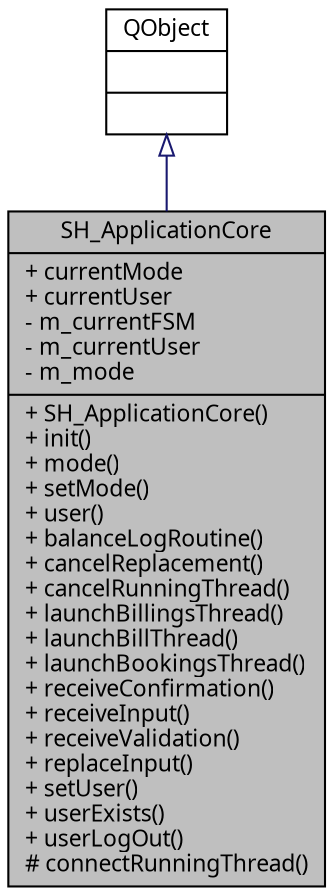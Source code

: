 digraph "SH_ApplicationCore"
{
 // INTERACTIVE_SVG=YES
  bgcolor="transparent";
  edge [fontname="Verdana",fontsize="11",labelfontname="Verdana",labelfontsize="11"];
  node [fontname="Verdana",fontsize="11",shape=record];
  Node1 [label="{SH_ApplicationCore\n|+ currentMode\l+ currentUser\l- m_currentFSM\l- m_currentUser\l- m_mode\l|+ SH_ApplicationCore()\l+ init()\l+ mode()\l+ setMode()\l+ user()\l+ balanceLogRoutine()\l+ cancelReplacement()\l+ cancelRunningThread()\l+ launchBillingsThread()\l+ launchBillThread()\l+ launchBookingsThread()\l+ receiveConfirmation()\l+ receiveInput()\l+ receiveValidation()\l+ replaceInput()\l+ setUser()\l+ userExists()\l+ userLogOut()\l# connectRunningThread()\l}",height=0.2,width=0.4,color="black", fillcolor="grey75", style="filled" fontcolor="black"];
  Node2 -> Node1 [dir="back",color="midnightblue",fontsize="11",style="solid",arrowtail="onormal"];
  Node2 [label="{QObject\n||}",height=0.2,width=0.4,color="black",URL="$classQObject.html"];
}
